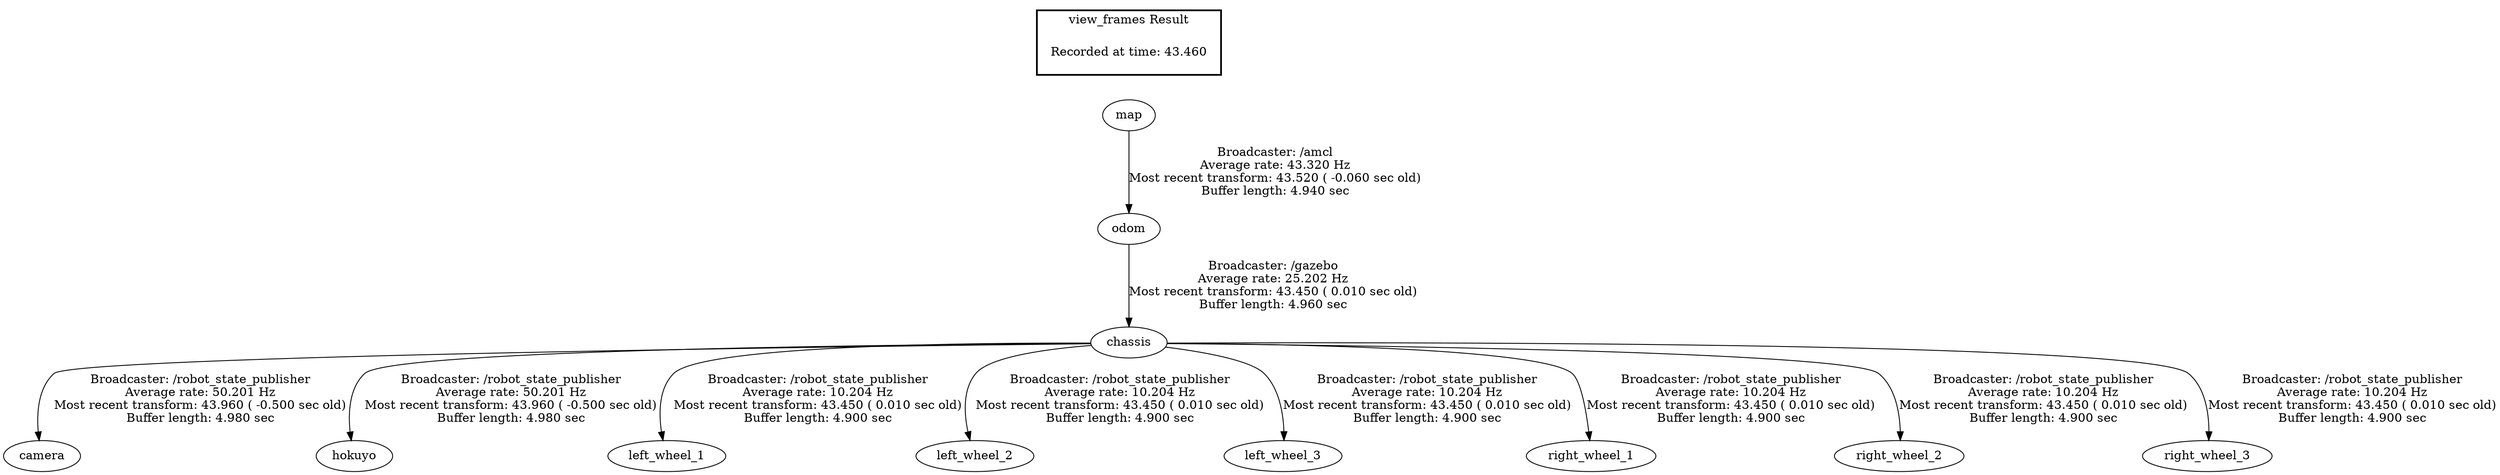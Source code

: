 digraph G {
"chassis" -> "camera"[label="Broadcaster: /robot_state_publisher\nAverage rate: 50.201 Hz\nMost recent transform: 43.960 ( -0.500 sec old)\nBuffer length: 4.980 sec\n"];
"odom" -> "chassis"[label="Broadcaster: /gazebo\nAverage rate: 25.202 Hz\nMost recent transform: 43.450 ( 0.010 sec old)\nBuffer length: 4.960 sec\n"];
"chassis" -> "hokuyo"[label="Broadcaster: /robot_state_publisher\nAverage rate: 50.201 Hz\nMost recent transform: 43.960 ( -0.500 sec old)\nBuffer length: 4.980 sec\n"];
"map" -> "odom"[label="Broadcaster: /amcl\nAverage rate: 43.320 Hz\nMost recent transform: 43.520 ( -0.060 sec old)\nBuffer length: 4.940 sec\n"];
"chassis" -> "left_wheel_1"[label="Broadcaster: /robot_state_publisher\nAverage rate: 10.204 Hz\nMost recent transform: 43.450 ( 0.010 sec old)\nBuffer length: 4.900 sec\n"];
"chassis" -> "left_wheel_2"[label="Broadcaster: /robot_state_publisher\nAverage rate: 10.204 Hz\nMost recent transform: 43.450 ( 0.010 sec old)\nBuffer length: 4.900 sec\n"];
"chassis" -> "left_wheel_3"[label="Broadcaster: /robot_state_publisher\nAverage rate: 10.204 Hz\nMost recent transform: 43.450 ( 0.010 sec old)\nBuffer length: 4.900 sec\n"];
"chassis" -> "right_wheel_1"[label="Broadcaster: /robot_state_publisher\nAverage rate: 10.204 Hz\nMost recent transform: 43.450 ( 0.010 sec old)\nBuffer length: 4.900 sec\n"];
"chassis" -> "right_wheel_2"[label="Broadcaster: /robot_state_publisher\nAverage rate: 10.204 Hz\nMost recent transform: 43.450 ( 0.010 sec old)\nBuffer length: 4.900 sec\n"];
"chassis" -> "right_wheel_3"[label="Broadcaster: /robot_state_publisher\nAverage rate: 10.204 Hz\nMost recent transform: 43.450 ( 0.010 sec old)\nBuffer length: 4.900 sec\n"];
edge [style=invis];
 subgraph cluster_legend { style=bold; color=black; label ="view_frames Result";
"Recorded at time: 43.460"[ shape=plaintext ] ;
 }->"map";
}